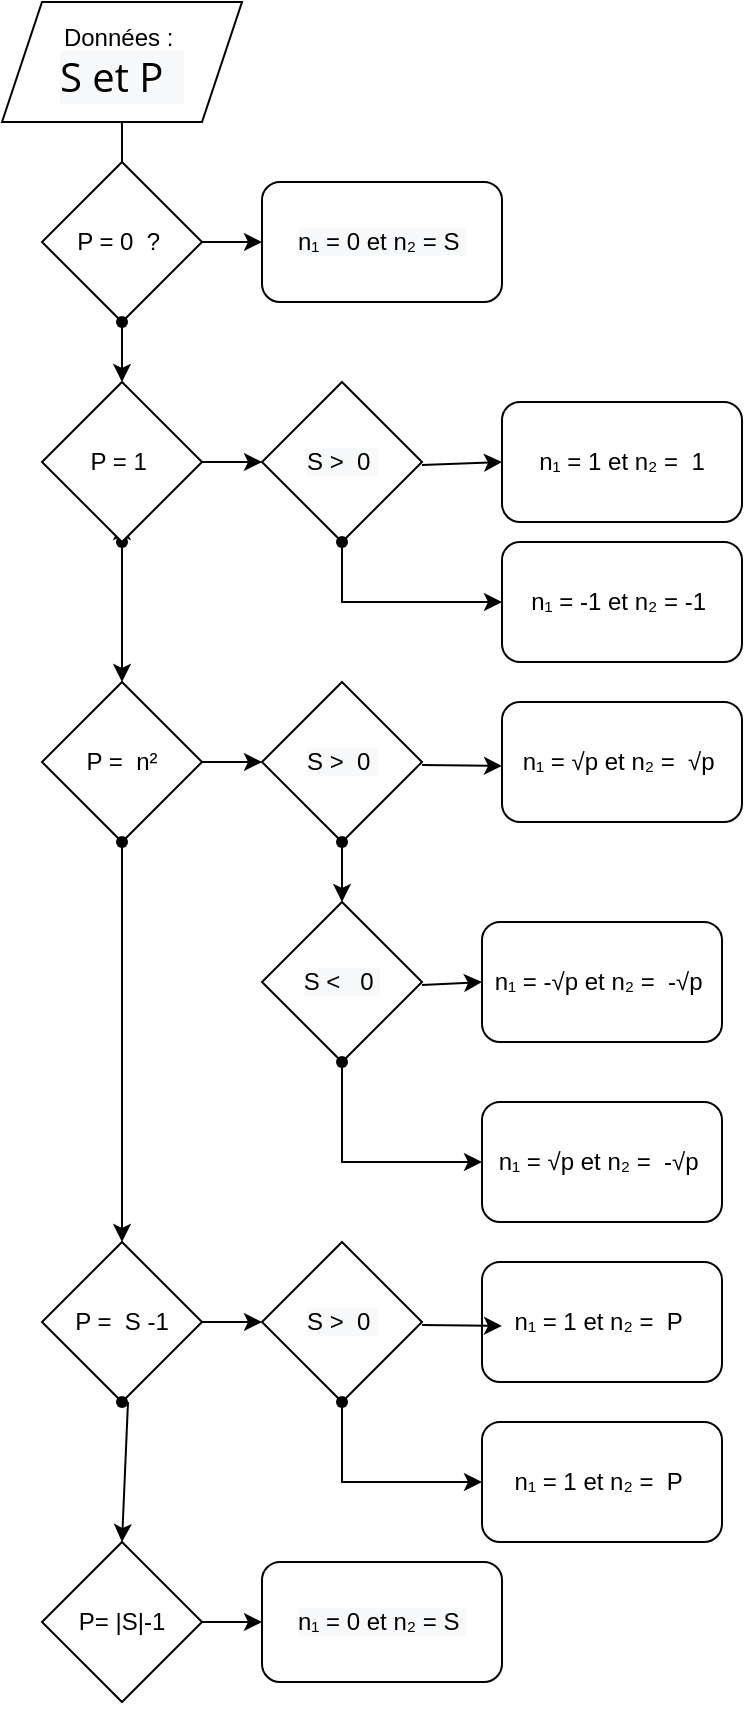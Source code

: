 <mxfile version="21.6.8" type="github">
  <diagram name="Page-1" id="oXkhcKXqqHTmxrn9fmlG">
    <mxGraphModel dx="719" dy="648" grid="1" gridSize="10" guides="1" tooltips="1" connect="1" arrows="1" fold="1" page="1" pageScale="1" pageWidth="827" pageHeight="1169" math="0" shadow="0">
      <root>
        <mxCell id="0" />
        <mxCell id="1" parent="0" />
        <mxCell id="xhGbVaQIMAE0yXhCrkGo-1" value="Données :&amp;nbsp;&lt;br style=&quot;box-sizing: content-box; -webkit-font-smoothing: antialiased; font-family: &amp;quot;Open Sans&amp;quot;, &amp;quot;VP Default&amp;quot;; font-size: 20px; background-color: rgb(248, 249, 250);&quot;&gt;&lt;span style=&quot;font-family: &amp;quot;Open Sans&amp;quot;, &amp;quot;VP Default&amp;quot;; font-size: 20px; background-color: rgb(248, 249, 250);&quot;&gt;S et P&amp;nbsp;&amp;nbsp;&lt;/span&gt;" style="shape=parallelogram;perimeter=parallelogramPerimeter;whiteSpace=wrap;html=1;fixedSize=1;" vertex="1" parent="1">
          <mxGeometry x="350" y="410" width="120" height="60" as="geometry" />
        </mxCell>
        <mxCell id="xhGbVaQIMAE0yXhCrkGo-2" value="" style="endArrow=classic;html=1;rounded=0;exitX=0.5;exitY=1;exitDx=0;exitDy=0;" edge="1" parent="1" source="xhGbVaQIMAE0yXhCrkGo-1">
          <mxGeometry width="50" height="50" relative="1" as="geometry">
            <mxPoint x="390" y="460" as="sourcePoint" />
            <mxPoint x="410" y="510" as="targetPoint" />
          </mxGeometry>
        </mxCell>
        <mxCell id="xhGbVaQIMAE0yXhCrkGo-3" value="P = 0&amp;nbsp; ?&amp;nbsp;" style="rhombus;whiteSpace=wrap;html=1;" vertex="1" parent="1">
          <mxGeometry x="370" y="490" width="80" height="80" as="geometry" />
        </mxCell>
        <mxCell id="xhGbVaQIMAE0yXhCrkGo-4" value="" style="endArrow=classic;html=1;rounded=0;exitDx=0;exitDy=0;" edge="1" parent="1" source="xhGbVaQIMAE0yXhCrkGo-7">
          <mxGeometry width="50" height="50" relative="1" as="geometry">
            <mxPoint x="400" y="710" as="sourcePoint" />
            <mxPoint x="410" y="670" as="targetPoint" />
          </mxGeometry>
        </mxCell>
        <mxCell id="xhGbVaQIMAE0yXhCrkGo-5" value="" style="endArrow=classic;html=1;rounded=0;exitX=1;exitY=0.5;exitDx=0;exitDy=0;" edge="1" parent="1" source="xhGbVaQIMAE0yXhCrkGo-3" target="xhGbVaQIMAE0yXhCrkGo-6">
          <mxGeometry width="50" height="50" relative="1" as="geometry">
            <mxPoint x="390" y="650" as="sourcePoint" />
            <mxPoint x="600" y="540" as="targetPoint" />
          </mxGeometry>
        </mxCell>
        <mxCell id="xhGbVaQIMAE0yXhCrkGo-6" value="&lt;span style=&quot;color: rgb(0, 0, 0); font-family: Helvetica, &amp;quot;VP Default&amp;quot;; font-size: 12px; font-style: normal; font-variant-ligatures: normal; font-variant-caps: normal; font-weight: 400; letter-spacing: normal; orphans: 2; text-align: center; text-indent: 0px; text-transform: none; widows: 2; word-spacing: 0px; -webkit-text-stroke-width: 0px; background-color: rgb(248, 249, 250); text-decoration-thickness: initial; text-decoration-style: initial; text-decoration-color: initial; float: none; display: inline !important;&quot;&gt;n₁ = 0 et n₂ = S&amp;nbsp;&lt;/span&gt;" style="rounded=1;whiteSpace=wrap;html=1;" vertex="1" parent="1">
          <mxGeometry x="480" y="500" width="120" height="60" as="geometry" />
        </mxCell>
        <mxCell id="xhGbVaQIMAE0yXhCrkGo-8" value="" style="endArrow=classic;html=1;rounded=0;exitX=1;exitY=0.5;exitDx=0;exitDy=0;" edge="1" parent="1" source="xhGbVaQIMAE0yXhCrkGo-7" target="xhGbVaQIMAE0yXhCrkGo-9">
          <mxGeometry width="50" height="50" relative="1" as="geometry">
            <mxPoint x="520" y="650" as="sourcePoint" />
            <mxPoint x="520" y="710" as="targetPoint" />
          </mxGeometry>
        </mxCell>
        <mxCell id="xhGbVaQIMAE0yXhCrkGo-9" value="&lt;meta charset=&quot;utf-8&quot;&gt;&lt;span style=&quot;color: rgb(0, 0, 0); font-family: Helvetica, &amp;quot;VP Default&amp;quot;; font-size: 12px; font-style: normal; font-variant-ligatures: normal; font-variant-caps: normal; font-weight: 400; letter-spacing: normal; orphans: 2; text-align: center; text-indent: 0px; text-transform: none; widows: 2; word-spacing: 0px; -webkit-text-stroke-width: 0px; background-color: rgb(248, 249, 250); text-decoration-thickness: initial; text-decoration-style: initial; text-decoration-color: initial; float: none; display: inline !important;&quot;&gt;S &amp;gt;&amp;nbsp; 0&amp;nbsp;&lt;/span&gt;" style="rhombus;whiteSpace=wrap;html=1;" vertex="1" parent="1">
          <mxGeometry x="480" y="600" width="80" height="80" as="geometry" />
        </mxCell>
        <mxCell id="xhGbVaQIMAE0yXhCrkGo-10" value="" style="shape=waypoint;sketch=0;fillStyle=solid;size=6;pointerEvents=1;points=[];fillColor=none;resizable=0;rotatable=0;perimeter=centerPerimeter;snapToPoint=1;" vertex="1" parent="1">
          <mxGeometry x="510" y="670" width="20" height="20" as="geometry" />
        </mxCell>
        <mxCell id="xhGbVaQIMAE0yXhCrkGo-13" value="" style="endArrow=classic;html=1;rounded=0;exitDx=0;exitDy=0;" edge="1" parent="1" source="xhGbVaQIMAE0yXhCrkGo-18">
          <mxGeometry width="50" height="50" relative="1" as="geometry">
            <mxPoint x="410" y="750" as="sourcePoint" />
            <mxPoint x="409.5" y="825" as="targetPoint" />
            <Array as="points">
              <mxPoint x="410" y="800" />
            </Array>
          </mxGeometry>
        </mxCell>
        <mxCell id="xhGbVaQIMAE0yXhCrkGo-14" value="n₁ = 1 et n₂ =&amp;nbsp; 1" style="rounded=1;whiteSpace=wrap;html=1;" vertex="1" parent="1">
          <mxGeometry x="600" y="610" width="120" height="60" as="geometry" />
        </mxCell>
        <mxCell id="xhGbVaQIMAE0yXhCrkGo-15" value="" style="endArrow=classic;html=1;rounded=0;exitX=1;exitY=0.5;exitDx=0;exitDy=0;entryX=0;entryY=0.5;entryDx=0;entryDy=0;" edge="1" parent="1" target="xhGbVaQIMAE0yXhCrkGo-14">
          <mxGeometry width="50" height="50" relative="1" as="geometry">
            <mxPoint x="560" y="641.5" as="sourcePoint" />
            <mxPoint x="600" y="650" as="targetPoint" />
          </mxGeometry>
        </mxCell>
        <mxCell id="xhGbVaQIMAE0yXhCrkGo-16" value="n₁ = -1 et n₂ = -1&amp;nbsp;" style="rounded=1;whiteSpace=wrap;html=1;" vertex="1" parent="1">
          <mxGeometry x="600" y="680" width="120" height="60" as="geometry" />
        </mxCell>
        <mxCell id="xhGbVaQIMAE0yXhCrkGo-17" value="" style="endArrow=classic;html=1;rounded=0;exitX=1;exitY=0.5;exitDx=0;exitDy=0;entryX=0;entryY=0.5;entryDx=0;entryDy=0;" edge="1" parent="1" target="xhGbVaQIMAE0yXhCrkGo-16">
          <mxGeometry width="50" height="50" relative="1" as="geometry">
            <mxPoint x="520" y="681.5" as="sourcePoint" />
            <mxPoint x="610" y="678.5" as="targetPoint" />
            <Array as="points">
              <mxPoint x="520" y="710" />
            </Array>
          </mxGeometry>
        </mxCell>
        <mxCell id="xhGbVaQIMAE0yXhCrkGo-19" value="" style="shape=waypoint;sketch=0;fillStyle=solid;size=6;pointerEvents=1;points=[];fillColor=none;resizable=0;rotatable=0;perimeter=centerPerimeter;snapToPoint=1;" vertex="1" parent="1">
          <mxGeometry x="400" y="670" width="20" height="20" as="geometry" />
        </mxCell>
        <mxCell id="xhGbVaQIMAE0yXhCrkGo-21" value="" style="endArrow=classic;html=1;rounded=0;exitX=1;exitY=0.5;exitDx=0;exitDy=0;" edge="1" parent="1" target="xhGbVaQIMAE0yXhCrkGo-22" source="xhGbVaQIMAE0yXhCrkGo-18">
          <mxGeometry width="50" height="50" relative="1" as="geometry">
            <mxPoint x="450" y="860" as="sourcePoint" />
            <mxPoint x="520" y="900" as="targetPoint" />
          </mxGeometry>
        </mxCell>
        <mxCell id="xhGbVaQIMAE0yXhCrkGo-22" value="&lt;meta charset=&quot;utf-8&quot;&gt;&lt;span style=&quot;color: rgb(0, 0, 0); font-family: Helvetica, &amp;quot;VP Default&amp;quot;; font-size: 12px; font-style: normal; font-variant-ligatures: normal; font-variant-caps: normal; font-weight: 400; letter-spacing: normal; orphans: 2; text-align: center; text-indent: 0px; text-transform: none; widows: 2; word-spacing: 0px; -webkit-text-stroke-width: 0px; background-color: rgb(248, 249, 250); text-decoration-thickness: initial; text-decoration-style: initial; text-decoration-color: initial; float: none; display: inline !important;&quot;&gt;S &amp;gt;&amp;nbsp; 0&amp;nbsp;&lt;/span&gt;" style="rhombus;whiteSpace=wrap;html=1;" vertex="1" parent="1">
          <mxGeometry x="480" y="750" width="80" height="80" as="geometry" />
        </mxCell>
        <mxCell id="xhGbVaQIMAE0yXhCrkGo-23" value="" style="shape=waypoint;sketch=0;fillStyle=solid;size=6;pointerEvents=1;points=[];fillColor=none;resizable=0;rotatable=0;perimeter=centerPerimeter;snapToPoint=1;" vertex="1" parent="1">
          <mxGeometry x="510" y="820" width="20" height="20" as="geometry" />
        </mxCell>
        <mxCell id="xhGbVaQIMAE0yXhCrkGo-24" value="n₁ = √p et n₂ =&amp;nbsp; √p&amp;nbsp;" style="rounded=1;whiteSpace=wrap;html=1;" vertex="1" parent="1">
          <mxGeometry x="600" y="760" width="120" height="60" as="geometry" />
        </mxCell>
        <mxCell id="xhGbVaQIMAE0yXhCrkGo-25" value="" style="endArrow=classic;html=1;rounded=0;exitX=1;exitY=0.5;exitDx=0;exitDy=0;" edge="1" parent="1">
          <mxGeometry width="50" height="50" relative="1" as="geometry">
            <mxPoint x="560" y="791.5" as="sourcePoint" />
            <mxPoint x="600" y="792" as="targetPoint" />
          </mxGeometry>
        </mxCell>
        <mxCell id="xhGbVaQIMAE0yXhCrkGo-26" value="n₁ = -√p et n₂ =&amp;nbsp; -√p&amp;nbsp;" style="rounded=1;whiteSpace=wrap;html=1;" vertex="1" parent="1">
          <mxGeometry x="590" y="870" width="120" height="60" as="geometry" />
        </mxCell>
        <mxCell id="xhGbVaQIMAE0yXhCrkGo-34" value="&lt;span style=&quot;color: rgb(0, 0, 0); font-family: Helvetica, &amp;quot;VP Default&amp;quot;; font-size: 12px; font-style: normal; font-variant-ligatures: normal; font-variant-caps: normal; font-weight: 400; letter-spacing: normal; orphans: 2; text-align: center; text-indent: 0px; text-transform: none; widows: 2; word-spacing: 0px; -webkit-text-stroke-width: 0px; background-color: rgb(248, 249, 250); text-decoration-thickness: initial; text-decoration-style: initial; text-decoration-color: initial; float: none; display: inline !important;&quot;&gt;S &amp;lt;&amp;nbsp;&amp;nbsp; 0&amp;nbsp;&lt;/span&gt;" style="rhombus;whiteSpace=wrap;html=1;" vertex="1" parent="1">
          <mxGeometry x="480" y="860" width="80" height="80" as="geometry" />
        </mxCell>
        <mxCell id="xhGbVaQIMAE0yXhCrkGo-35" value="" style="shape=waypoint;sketch=0;fillStyle=solid;size=6;pointerEvents=1;points=[];fillColor=none;resizable=0;rotatable=0;perimeter=centerPerimeter;snapToPoint=1;" vertex="1" parent="1">
          <mxGeometry x="510" y="930" width="20" height="20" as="geometry" />
        </mxCell>
        <mxCell id="xhGbVaQIMAE0yXhCrkGo-36" value="n₁ = √p et n₂ =&amp;nbsp; -√p&amp;nbsp;" style="rounded=1;whiteSpace=wrap;html=1;" vertex="1" parent="1">
          <mxGeometry x="590" y="960" width="120" height="60" as="geometry" />
        </mxCell>
        <mxCell id="xhGbVaQIMAE0yXhCrkGo-37" value="" style="endArrow=classic;html=1;rounded=0;exitX=1;exitY=0.5;exitDx=0;exitDy=0;entryX=0.5;entryY=0;entryDx=0;entryDy=0;" edge="1" parent="1" target="xhGbVaQIMAE0yXhCrkGo-34">
          <mxGeometry width="50" height="50" relative="1" as="geometry">
            <mxPoint x="520" y="830" as="sourcePoint" />
            <mxPoint x="530" y="880" as="targetPoint" />
          </mxGeometry>
        </mxCell>
        <mxCell id="xhGbVaQIMAE0yXhCrkGo-38" value="" style="endArrow=classic;html=1;rounded=0;exitX=1;exitY=0.5;exitDx=0;exitDy=0;entryX=0;entryY=0.5;entryDx=0;entryDy=0;" edge="1" parent="1" target="xhGbVaQIMAE0yXhCrkGo-26">
          <mxGeometry width="50" height="50" relative="1" as="geometry">
            <mxPoint x="560" y="901.5" as="sourcePoint" />
            <mxPoint x="650" y="898.5" as="targetPoint" />
          </mxGeometry>
        </mxCell>
        <mxCell id="xhGbVaQIMAE0yXhCrkGo-39" value="" style="endArrow=classic;html=1;rounded=0;exitX=1;exitY=0.5;exitDx=0;exitDy=0;entryX=0;entryY=0.5;entryDx=0;entryDy=0;" edge="1" parent="1" target="xhGbVaQIMAE0yXhCrkGo-36">
          <mxGeometry width="50" height="50" relative="1" as="geometry">
            <mxPoint x="520" y="941.5" as="sourcePoint" />
            <mxPoint x="610" y="938.5" as="targetPoint" />
            <Array as="points">
              <mxPoint x="520" y="990" />
            </Array>
          </mxGeometry>
        </mxCell>
        <mxCell id="xhGbVaQIMAE0yXhCrkGo-7" value="P = 1&amp;nbsp;" style="rhombus;whiteSpace=wrap;html=1;" vertex="1" parent="1">
          <mxGeometry x="370" y="600" width="80" height="80" as="geometry" />
        </mxCell>
        <mxCell id="xhGbVaQIMAE0yXhCrkGo-46" value="" style="endArrow=classic;html=1;rounded=0;exitDx=0;exitDy=0;entryX=0.5;entryY=0;entryDx=0;entryDy=0;" edge="1" parent="1" source="xhGbVaQIMAE0yXhCrkGo-47" target="xhGbVaQIMAE0yXhCrkGo-7">
          <mxGeometry width="50" height="50" relative="1" as="geometry">
            <mxPoint x="400" y="550" as="sourcePoint" />
            <mxPoint x="450" y="500" as="targetPoint" />
          </mxGeometry>
        </mxCell>
        <mxCell id="xhGbVaQIMAE0yXhCrkGo-48" value="" style="endArrow=classic;html=1;rounded=0;exitX=0.5;exitY=1;exitDx=0;exitDy=0;entryDx=0;entryDy=0;" edge="1" parent="1" source="xhGbVaQIMAE0yXhCrkGo-3" target="xhGbVaQIMAE0yXhCrkGo-47">
          <mxGeometry width="50" height="50" relative="1" as="geometry">
            <mxPoint x="410" y="570" as="sourcePoint" />
            <mxPoint x="410" y="600" as="targetPoint" />
          </mxGeometry>
        </mxCell>
        <mxCell id="xhGbVaQIMAE0yXhCrkGo-47" value="" style="shape=waypoint;sketch=0;fillStyle=solid;size=6;pointerEvents=1;points=[];fillColor=none;resizable=0;rotatable=0;perimeter=centerPerimeter;snapToPoint=1;" vertex="1" parent="1">
          <mxGeometry x="400" y="560" width="20" height="20" as="geometry" />
        </mxCell>
        <mxCell id="xhGbVaQIMAE0yXhCrkGo-49" value="" style="endArrow=classic;html=1;rounded=0;exitDx=0;exitDy=0;" edge="1" parent="1" source="xhGbVaQIMAE0yXhCrkGo-19" target="xhGbVaQIMAE0yXhCrkGo-18">
          <mxGeometry width="50" height="50" relative="1" as="geometry">
            <mxPoint x="410" y="680" as="sourcePoint" />
            <mxPoint x="409.5" y="825" as="targetPoint" />
            <Array as="points" />
          </mxGeometry>
        </mxCell>
        <mxCell id="xhGbVaQIMAE0yXhCrkGo-18" value="P =&amp;nbsp; n²" style="rhombus;whiteSpace=wrap;html=1;" vertex="1" parent="1">
          <mxGeometry x="370" y="750" width="80" height="80" as="geometry" />
        </mxCell>
        <mxCell id="xhGbVaQIMAE0yXhCrkGo-51" value="" style="endArrow=classic;html=1;rounded=0;exitDx=0;exitDy=0;" edge="1" parent="1" source="xhGbVaQIMAE0yXhCrkGo-68">
          <mxGeometry width="50" height="50" relative="1" as="geometry">
            <mxPoint x="410" y="1030" as="sourcePoint" />
            <mxPoint x="409.5" y="1105" as="targetPoint" />
            <Array as="points">
              <mxPoint x="410" y="1080" />
            </Array>
          </mxGeometry>
        </mxCell>
        <mxCell id="xhGbVaQIMAE0yXhCrkGo-52" value="" style="endArrow=classic;html=1;rounded=0;exitX=1;exitY=0.5;exitDx=0;exitDy=0;" edge="1" parent="1" source="xhGbVaQIMAE0yXhCrkGo-64" target="xhGbVaQIMAE0yXhCrkGo-53">
          <mxGeometry width="50" height="50" relative="1" as="geometry">
            <mxPoint x="450" y="1140" as="sourcePoint" />
            <mxPoint x="520" y="1180" as="targetPoint" />
          </mxGeometry>
        </mxCell>
        <mxCell id="xhGbVaQIMAE0yXhCrkGo-53" value="&lt;meta charset=&quot;utf-8&quot;&gt;&lt;span style=&quot;color: rgb(0, 0, 0); font-family: Helvetica, &amp;quot;VP Default&amp;quot;; font-size: 12px; font-style: normal; font-variant-ligatures: normal; font-variant-caps: normal; font-weight: 400; letter-spacing: normal; orphans: 2; text-align: center; text-indent: 0px; text-transform: none; widows: 2; word-spacing: 0px; -webkit-text-stroke-width: 0px; background-color: rgb(248, 249, 250); text-decoration-thickness: initial; text-decoration-style: initial; text-decoration-color: initial; float: none; display: inline !important;&quot;&gt;S &amp;gt;&amp;nbsp; 0&amp;nbsp;&lt;/span&gt;" style="rhombus;whiteSpace=wrap;html=1;" vertex="1" parent="1">
          <mxGeometry x="480" y="1030" width="80" height="80" as="geometry" />
        </mxCell>
        <mxCell id="xhGbVaQIMAE0yXhCrkGo-54" value="" style="shape=waypoint;sketch=0;fillStyle=solid;size=6;pointerEvents=1;points=[];fillColor=none;resizable=0;rotatable=0;perimeter=centerPerimeter;snapToPoint=1;" vertex="1" parent="1">
          <mxGeometry x="510" y="1100" width="20" height="20" as="geometry" />
        </mxCell>
        <mxCell id="xhGbVaQIMAE0yXhCrkGo-55" value="n₁ = 1 et n₂ =&amp;nbsp; P&amp;nbsp;" style="rounded=1;whiteSpace=wrap;html=1;" vertex="1" parent="1">
          <mxGeometry x="590" y="1040" width="120" height="60" as="geometry" />
        </mxCell>
        <mxCell id="xhGbVaQIMAE0yXhCrkGo-56" value="" style="endArrow=classic;html=1;rounded=0;exitX=1;exitY=0.5;exitDx=0;exitDy=0;" edge="1" parent="1">
          <mxGeometry width="50" height="50" relative="1" as="geometry">
            <mxPoint x="560" y="1071.5" as="sourcePoint" />
            <mxPoint x="600" y="1072" as="targetPoint" />
          </mxGeometry>
        </mxCell>
        <mxCell id="xhGbVaQIMAE0yXhCrkGo-57" value="n₁ = 1 et n₂ =&amp;nbsp; P&amp;nbsp;" style="rounded=1;whiteSpace=wrap;html=1;" vertex="1" parent="1">
          <mxGeometry x="590" y="1120" width="120" height="60" as="geometry" />
        </mxCell>
        <mxCell id="xhGbVaQIMAE0yXhCrkGo-61" value="" style="endArrow=classic;html=1;rounded=0;exitX=1;exitY=0.5;exitDx=0;exitDy=0;entryX=0;entryY=0.5;entryDx=0;entryDy=0;" edge="1" parent="1" target="xhGbVaQIMAE0yXhCrkGo-57">
          <mxGeometry width="50" height="50" relative="1" as="geometry">
            <mxPoint x="520" y="1110" as="sourcePoint" />
            <mxPoint x="520" y="1140" as="targetPoint" />
            <Array as="points">
              <mxPoint x="520" y="1150" />
            </Array>
          </mxGeometry>
        </mxCell>
        <mxCell id="xhGbVaQIMAE0yXhCrkGo-64" value="P =&amp;nbsp; S -1" style="rhombus;whiteSpace=wrap;html=1;" vertex="1" parent="1">
          <mxGeometry x="370" y="1030" width="80" height="80" as="geometry" />
        </mxCell>
        <mxCell id="xhGbVaQIMAE0yXhCrkGo-65" value="" style="endArrow=classic;html=1;rounded=0;exitDx=0;exitDy=0;entryX=0.5;entryY=0;entryDx=0;entryDy=0;" edge="1" parent="1" source="xhGbVaQIMAE0yXhCrkGo-66" target="xhGbVaQIMAE0yXhCrkGo-64">
          <mxGeometry width="50" height="50" relative="1" as="geometry">
            <mxPoint x="409.5" y="830" as="sourcePoint" />
            <mxPoint x="410" y="1010" as="targetPoint" />
            <Array as="points" />
          </mxGeometry>
        </mxCell>
        <mxCell id="xhGbVaQIMAE0yXhCrkGo-67" value="" style="endArrow=classic;html=1;rounded=0;exitDx=0;exitDy=0;entryDx=0;entryDy=0;" edge="1" parent="1" target="xhGbVaQIMAE0yXhCrkGo-66">
          <mxGeometry width="50" height="50" relative="1" as="geometry">
            <mxPoint x="409.5" y="830" as="sourcePoint" />
            <mxPoint x="410" y="1030" as="targetPoint" />
            <Array as="points" />
          </mxGeometry>
        </mxCell>
        <mxCell id="xhGbVaQIMAE0yXhCrkGo-66" value="" style="shape=waypoint;sketch=0;fillStyle=solid;size=6;pointerEvents=1;points=[];fillColor=none;resizable=0;rotatable=0;perimeter=centerPerimeter;snapToPoint=1;" vertex="1" parent="1">
          <mxGeometry x="400" y="820" width="20" height="20" as="geometry" />
        </mxCell>
        <mxCell id="xhGbVaQIMAE0yXhCrkGo-69" value="" style="endArrow=classic;html=1;rounded=0;exitDx=0;exitDy=0;" edge="1" parent="1" source="xhGbVaQIMAE0yXhCrkGo-64" target="xhGbVaQIMAE0yXhCrkGo-68">
          <mxGeometry width="50" height="50" relative="1" as="geometry">
            <mxPoint x="410" y="1110" as="sourcePoint" />
            <mxPoint x="409.5" y="1105" as="targetPoint" />
            <Array as="points" />
          </mxGeometry>
        </mxCell>
        <mxCell id="xhGbVaQIMAE0yXhCrkGo-68" value="" style="shape=waypoint;sketch=0;fillStyle=solid;size=6;pointerEvents=1;points=[];fillColor=none;resizable=0;rotatable=0;perimeter=centerPerimeter;snapToPoint=1;" vertex="1" parent="1">
          <mxGeometry x="400" y="1100" width="20" height="20" as="geometry" />
        </mxCell>
        <mxCell id="xhGbVaQIMAE0yXhCrkGo-70" value="P= |S|-1" style="rhombus;whiteSpace=wrap;html=1;" vertex="1" parent="1">
          <mxGeometry x="370" y="1180" width="80" height="80" as="geometry" />
        </mxCell>
        <mxCell id="xhGbVaQIMAE0yXhCrkGo-71" value="" style="endArrow=classic;html=1;rounded=0;exitX=1;exitY=0.5;exitDx=0;exitDy=0;" edge="1" parent="1" source="xhGbVaQIMAE0yXhCrkGo-70" target="xhGbVaQIMAE0yXhCrkGo-72">
          <mxGeometry width="50" height="50" relative="1" as="geometry">
            <mxPoint x="390" y="1340" as="sourcePoint" />
            <mxPoint x="600" y="1230" as="targetPoint" />
          </mxGeometry>
        </mxCell>
        <mxCell id="xhGbVaQIMAE0yXhCrkGo-72" value="&lt;span style=&quot;color: rgb(0, 0, 0); font-family: Helvetica, &amp;quot;VP Default&amp;quot;; font-size: 12px; font-style: normal; font-variant-ligatures: normal; font-variant-caps: normal; font-weight: 400; letter-spacing: normal; orphans: 2; text-align: center; text-indent: 0px; text-transform: none; widows: 2; word-spacing: 0px; -webkit-text-stroke-width: 0px; background-color: rgb(248, 249, 250); text-decoration-thickness: initial; text-decoration-style: initial; text-decoration-color: initial; float: none; display: inline !important;&quot;&gt;n₁ = 0 et n₂ = S&amp;nbsp;&lt;/span&gt;" style="rounded=1;whiteSpace=wrap;html=1;" vertex="1" parent="1">
          <mxGeometry x="480" y="1190" width="120" height="60" as="geometry" />
        </mxCell>
        <mxCell id="xhGbVaQIMAE0yXhCrkGo-73" value="" style="endArrow=classic;html=1;rounded=0;exitX=0.5;exitY=1;exitDx=0;exitDy=0;entryDx=0;entryDy=0;" edge="1" parent="1" source="xhGbVaQIMAE0yXhCrkGo-70">
          <mxGeometry width="50" height="50" relative="1" as="geometry">
            <mxPoint x="410" y="1260" as="sourcePoint" />
            <mxPoint x="410" y="1260" as="targetPoint" />
          </mxGeometry>
        </mxCell>
        <mxCell id="xhGbVaQIMAE0yXhCrkGo-75" value="" style="endArrow=classic;html=1;rounded=0;exitDx=0;exitDy=0;" edge="1" parent="1">
          <mxGeometry width="50" height="50" relative="1" as="geometry">
            <mxPoint x="413" y="1110" as="sourcePoint" />
            <mxPoint x="410" y="1180" as="targetPoint" />
            <Array as="points" />
          </mxGeometry>
        </mxCell>
      </root>
    </mxGraphModel>
  </diagram>
</mxfile>
